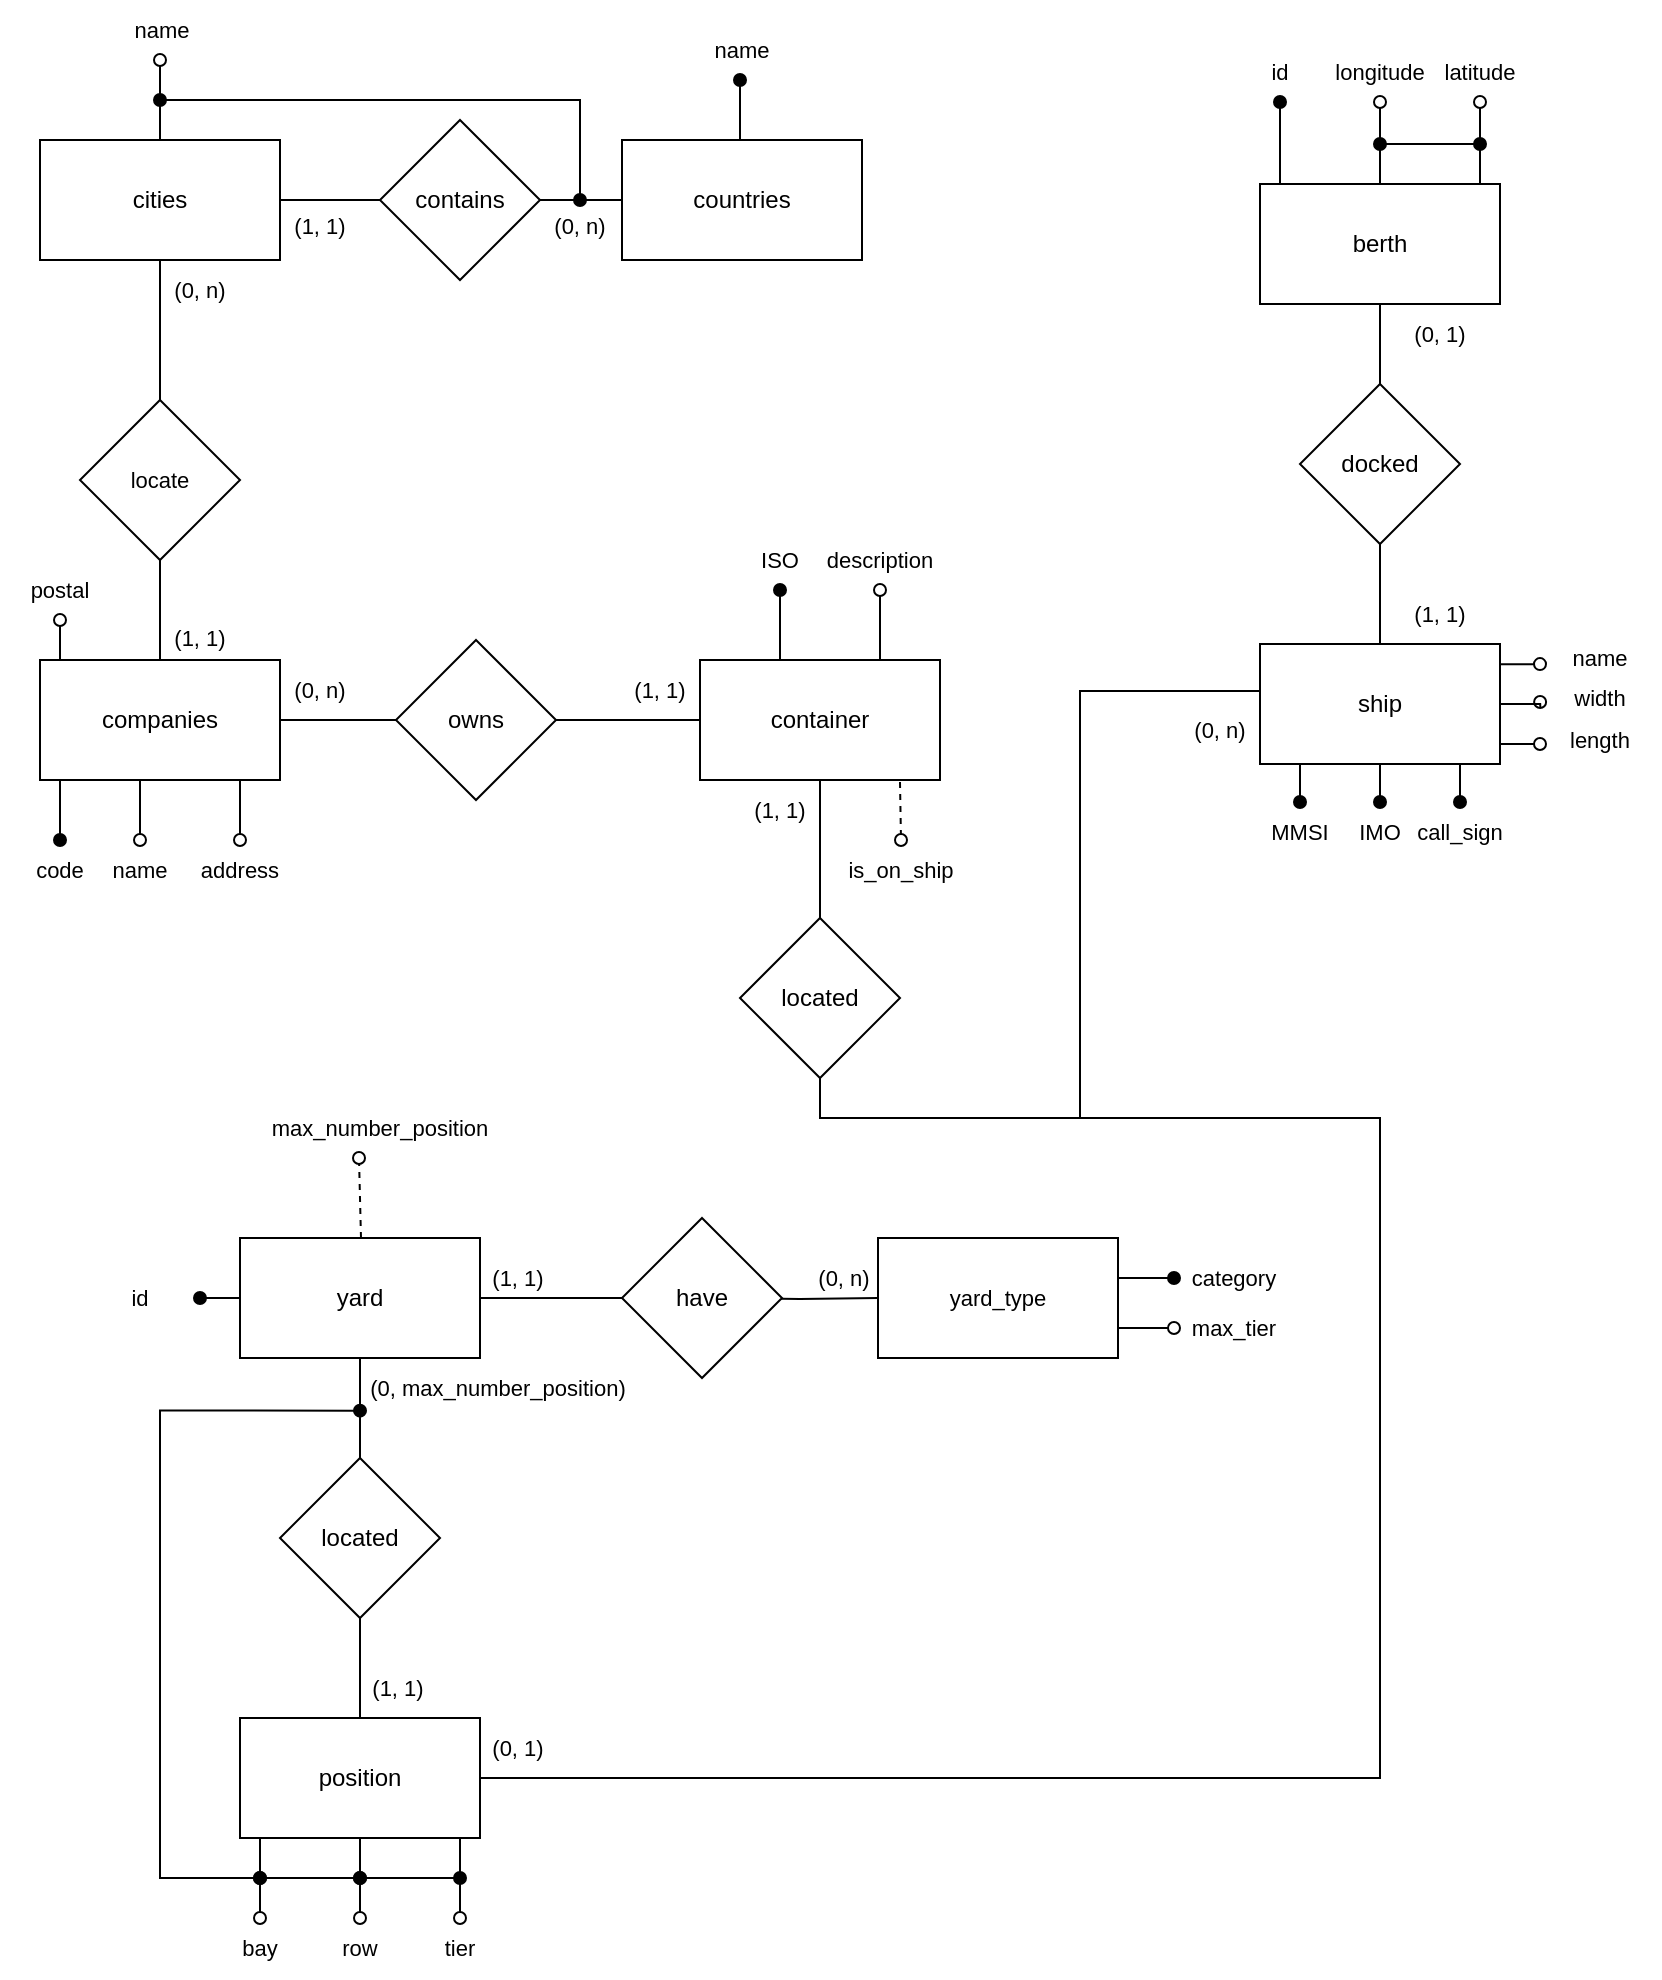 <mxfile version="24.7.14">
  <diagram name="Page-1" id="uXB5LIt6kqsP0RmGYUAU">
    <mxGraphModel dx="2790" dy="1250" grid="1" gridSize="10" guides="1" tooltips="1" connect="1" arrows="0" fold="1" page="1" pageScale="1" pageWidth="850" pageHeight="1100" math="0" shadow="0">
      <root>
        <mxCell id="0" />
        <mxCell id="1" parent="0" />
        <mxCell id="Jgj5xXcWkNo-XnmWYlLt-12" style="edgeStyle=orthogonalEdgeStyle;rounded=0;orthogonalLoop=1;jettySize=auto;html=1;exitX=1;exitY=0.5;exitDx=0;exitDy=0;entryX=0;entryY=0.5;entryDx=0;entryDy=0;endArrow=none;endFill=0;" parent="1" source="pIZPzY1zts8C6MZ0jh2w-1" target="Jgj5xXcWkNo-XnmWYlLt-1" edge="1">
          <mxGeometry relative="1" as="geometry" />
        </mxCell>
        <mxCell id="Jgj5xXcWkNo-XnmWYlLt-26" style="edgeStyle=orthogonalEdgeStyle;shape=connector;rounded=0;orthogonalLoop=1;jettySize=auto;html=1;exitX=0.5;exitY=1;exitDx=0;exitDy=0;strokeColor=default;align=center;verticalAlign=middle;fontFamily=Helvetica;fontSize=11;fontColor=default;labelBackgroundColor=default;endArrow=oval;endFill=0;" parent="1" source="pIZPzY1zts8C6MZ0jh2w-1" target="Jgj5xXcWkNo-XnmWYlLt-25" edge="1">
          <mxGeometry relative="1" as="geometry">
            <Array as="points">
              <mxPoint x="80" y="446" />
            </Array>
          </mxGeometry>
        </mxCell>
        <mxCell id="Jgj5xXcWkNo-XnmWYlLt-29" style="edgeStyle=orthogonalEdgeStyle;shape=connector;rounded=0;orthogonalLoop=1;jettySize=auto;html=1;exitX=0.75;exitY=1;exitDx=0;exitDy=0;entryX=0.5;entryY=0;entryDx=0;entryDy=0;strokeColor=default;align=center;verticalAlign=middle;fontFamily=Helvetica;fontSize=11;fontColor=default;labelBackgroundColor=default;endArrow=oval;endFill=0;" parent="1" source="pIZPzY1zts8C6MZ0jh2w-1" target="Jgj5xXcWkNo-XnmWYlLt-27" edge="1">
          <mxGeometry relative="1" as="geometry" />
        </mxCell>
        <mxCell id="Jgj5xXcWkNo-XnmWYlLt-33" style="edgeStyle=orthogonalEdgeStyle;shape=connector;rounded=0;orthogonalLoop=1;jettySize=auto;html=1;exitX=0.25;exitY=0;exitDx=0;exitDy=0;entryX=0.5;entryY=1;entryDx=0;entryDy=0;strokeColor=default;align=center;verticalAlign=middle;fontFamily=Helvetica;fontSize=11;fontColor=default;labelBackgroundColor=default;endArrow=oval;endFill=0;" parent="1" source="pIZPzY1zts8C6MZ0jh2w-1" target="Jgj5xXcWkNo-XnmWYlLt-30" edge="1">
          <mxGeometry relative="1" as="geometry" />
        </mxCell>
        <mxCell id="zySkEssa6XnGtQNu0w28-13" style="edgeStyle=orthogonalEdgeStyle;shape=connector;rounded=0;orthogonalLoop=1;jettySize=auto;html=1;exitX=0.75;exitY=0;exitDx=0;exitDy=0;entryX=0.5;entryY=1;entryDx=0;entryDy=0;strokeColor=default;align=center;verticalAlign=middle;fontFamily=Helvetica;fontSize=11;fontColor=default;labelBackgroundColor=default;endArrow=none;endFill=0;" parent="1" source="pIZPzY1zts8C6MZ0jh2w-1" target="zySkEssa6XnGtQNu0w28-12" edge="1">
          <mxGeometry relative="1" as="geometry">
            <Array as="points">
              <mxPoint x="90" y="386" />
            </Array>
          </mxGeometry>
        </mxCell>
        <mxCell id="pIZPzY1zts8C6MZ0jh2w-1" value="companies" style="rounded=0;whiteSpace=wrap;html=1;" parent="1" vertex="1">
          <mxGeometry x="30" y="386" width="120" height="60" as="geometry" />
        </mxCell>
        <mxCell id="Jgj5xXcWkNo-XnmWYlLt-1" value="owns" style="rhombus;whiteSpace=wrap;html=1;" parent="1" vertex="1">
          <mxGeometry x="208" y="376" width="80" height="80" as="geometry" />
        </mxCell>
        <mxCell id="Jgj5xXcWkNo-XnmWYlLt-13" style="edgeStyle=orthogonalEdgeStyle;shape=connector;rounded=0;orthogonalLoop=1;jettySize=auto;html=1;exitX=0;exitY=0.5;exitDx=0;exitDy=0;strokeColor=default;align=center;verticalAlign=middle;fontFamily=Helvetica;fontSize=11;fontColor=default;labelBackgroundColor=default;endArrow=none;endFill=0;" parent="1" source="Jgj5xXcWkNo-XnmWYlLt-2" target="Jgj5xXcWkNo-XnmWYlLt-1" edge="1">
          <mxGeometry relative="1" as="geometry" />
        </mxCell>
        <mxCell id="Jgj5xXcWkNo-XnmWYlLt-38" style="edgeStyle=orthogonalEdgeStyle;shape=connector;rounded=0;orthogonalLoop=1;jettySize=auto;html=1;exitX=0.25;exitY=1;exitDx=0;exitDy=0;entryX=0.5;entryY=1;entryDx=0;entryDy=0;strokeColor=default;align=center;verticalAlign=middle;fontFamily=Helvetica;fontSize=11;fontColor=default;labelBackgroundColor=default;endArrow=oval;endFill=1;" parent="1" source="Jgj5xXcWkNo-XnmWYlLt-2" target="Jgj5xXcWkNo-XnmWYlLt-36" edge="1">
          <mxGeometry relative="1" as="geometry">
            <Array as="points">
              <mxPoint x="390" y="425" />
              <mxPoint x="400" y="425" />
            </Array>
          </mxGeometry>
        </mxCell>
        <mxCell id="Jgj5xXcWkNo-XnmWYlLt-39" style="edgeStyle=orthogonalEdgeStyle;shape=connector;rounded=0;orthogonalLoop=1;jettySize=auto;html=1;exitX=0.75;exitY=1;exitDx=0;exitDy=0;entryX=0.5;entryY=1;entryDx=0;entryDy=0;strokeColor=default;align=center;verticalAlign=middle;fontFamily=Helvetica;fontSize=11;fontColor=default;labelBackgroundColor=default;endArrow=oval;endFill=0;" parent="1" source="Jgj5xXcWkNo-XnmWYlLt-2" target="Jgj5xXcWkNo-XnmWYlLt-37" edge="1">
          <mxGeometry relative="1" as="geometry">
            <Array as="points">
              <mxPoint x="450" y="375" />
              <mxPoint x="450" y="375" />
            </Array>
          </mxGeometry>
        </mxCell>
        <mxCell id="QNdkeYtJ0s_dzQEWD5z5-28" style="edgeStyle=orthogonalEdgeStyle;shape=connector;rounded=0;orthogonalLoop=1;jettySize=auto;html=1;exitX=0.5;exitY=1;exitDx=0;exitDy=0;entryX=0.5;entryY=0;entryDx=0;entryDy=0;strokeColor=default;align=center;verticalAlign=middle;fontFamily=Helvetica;fontSize=11;fontColor=default;labelBackgroundColor=default;endArrow=none;endFill=0;" parent="1" source="Jgj5xXcWkNo-XnmWYlLt-2" target="zySkEssa6XnGtQNu0w28-28" edge="1">
          <mxGeometry relative="1" as="geometry" />
        </mxCell>
        <mxCell id="Jgj5xXcWkNo-XnmWYlLt-2" value="container" style="rounded=0;whiteSpace=wrap;html=1;" parent="1" vertex="1">
          <mxGeometry x="360" y="386" width="120" height="60" as="geometry" />
        </mxCell>
        <mxCell id="Jgj5xXcWkNo-XnmWYlLt-17" style="edgeStyle=orthogonalEdgeStyle;shape=connector;rounded=0;orthogonalLoop=1;jettySize=auto;html=1;exitX=0.5;exitY=0;exitDx=0;exitDy=0;entryX=0.5;entryY=1;entryDx=0;entryDy=0;strokeColor=default;align=center;verticalAlign=middle;fontFamily=Helvetica;fontSize=11;fontColor=default;labelBackgroundColor=default;endArrow=none;endFill=0;" parent="1" source="Jgj5xXcWkNo-XnmWYlLt-5" target="Jgj5xXcWkNo-XnmWYlLt-7" edge="1">
          <mxGeometry relative="1" as="geometry" />
        </mxCell>
        <mxCell id="Jgj5xXcWkNo-XnmWYlLt-43" style="edgeStyle=orthogonalEdgeStyle;shape=connector;rounded=0;orthogonalLoop=1;jettySize=auto;html=1;exitX=0.75;exitY=1;exitDx=0;exitDy=0;entryX=0.5;entryY=0;entryDx=0;entryDy=0;strokeColor=default;align=center;verticalAlign=middle;fontFamily=Helvetica;fontSize=11;fontColor=default;labelBackgroundColor=default;endArrow=oval;endFill=1;" parent="1" source="Jgj5xXcWkNo-XnmWYlLt-5" target="Jgj5xXcWkNo-XnmWYlLt-42" edge="1">
          <mxGeometry relative="1" as="geometry" />
        </mxCell>
        <mxCell id="Jgj5xXcWkNo-XnmWYlLt-44" style="edgeStyle=orthogonalEdgeStyle;shape=connector;rounded=0;orthogonalLoop=1;jettySize=auto;html=1;exitX=0.5;exitY=1;exitDx=0;exitDy=0;entryX=0.5;entryY=0;entryDx=0;entryDy=0;strokeColor=default;align=center;verticalAlign=middle;fontFamily=Helvetica;fontSize=11;fontColor=default;labelBackgroundColor=default;endArrow=oval;endFill=1;" parent="1" source="Jgj5xXcWkNo-XnmWYlLt-5" target="Jgj5xXcWkNo-XnmWYlLt-41" edge="1">
          <mxGeometry relative="1" as="geometry" />
        </mxCell>
        <mxCell id="Jgj5xXcWkNo-XnmWYlLt-45" style="edgeStyle=orthogonalEdgeStyle;shape=connector;rounded=0;orthogonalLoop=1;jettySize=auto;html=1;exitX=0.25;exitY=1;exitDx=0;exitDy=0;entryX=0.5;entryY=0;entryDx=0;entryDy=0;strokeColor=default;align=center;verticalAlign=middle;fontFamily=Helvetica;fontSize=11;fontColor=default;labelBackgroundColor=default;endArrow=oval;endFill=1;" parent="1" source="Jgj5xXcWkNo-XnmWYlLt-5" target="Jgj5xXcWkNo-XnmWYlLt-40" edge="1">
          <mxGeometry relative="1" as="geometry" />
        </mxCell>
        <mxCell id="Jgj5xXcWkNo-XnmWYlLt-49" style="edgeStyle=orthogonalEdgeStyle;shape=connector;rounded=0;orthogonalLoop=1;jettySize=auto;html=1;exitX=1;exitY=0.75;exitDx=0;exitDy=0;entryX=0;entryY=0.5;entryDx=0;entryDy=0;strokeColor=default;align=center;verticalAlign=middle;fontFamily=Helvetica;fontSize=11;fontColor=default;labelBackgroundColor=default;endArrow=oval;endFill=0;" parent="1" source="Jgj5xXcWkNo-XnmWYlLt-5" edge="1">
          <mxGeometry relative="1" as="geometry">
            <Array as="points">
              <mxPoint x="760" y="428" />
              <mxPoint x="780" y="428" />
            </Array>
            <mxPoint x="780" y="428" as="targetPoint" />
          </mxGeometry>
        </mxCell>
        <mxCell id="Jgj5xXcWkNo-XnmWYlLt-50" style="edgeStyle=orthogonalEdgeStyle;shape=connector;rounded=0;orthogonalLoop=1;jettySize=auto;html=1;exitX=1;exitY=0.25;exitDx=0;exitDy=0;strokeColor=default;align=center;verticalAlign=middle;fontFamily=Helvetica;fontSize=11;fontColor=default;labelBackgroundColor=default;endArrow=oval;endFill=0;" parent="1" source="Jgj5xXcWkNo-XnmWYlLt-5" edge="1">
          <mxGeometry relative="1" as="geometry">
            <Array as="points">
              <mxPoint x="760" y="388" />
            </Array>
            <mxPoint x="780" y="388.059" as="targetPoint" />
          </mxGeometry>
        </mxCell>
        <mxCell id="Jgj5xXcWkNo-XnmWYlLt-51" style="edgeStyle=orthogonalEdgeStyle;shape=connector;rounded=0;orthogonalLoop=1;jettySize=auto;html=1;exitX=1;exitY=0.5;exitDx=0;exitDy=0;strokeColor=default;align=center;verticalAlign=middle;fontFamily=Helvetica;fontSize=11;fontColor=default;labelBackgroundColor=default;endArrow=oval;endFill=0;" parent="1" source="Jgj5xXcWkNo-XnmWYlLt-5" edge="1">
          <mxGeometry relative="1" as="geometry">
            <mxPoint x="780.059" y="407" as="targetPoint" />
          </mxGeometry>
        </mxCell>
        <mxCell id="Jgj5xXcWkNo-XnmWYlLt-5" value="ship" style="rounded=0;whiteSpace=wrap;html=1;" parent="1" vertex="1">
          <mxGeometry x="640" y="378" width="120" height="60" as="geometry" />
        </mxCell>
        <mxCell id="Jgj5xXcWkNo-XnmWYlLt-18" style="edgeStyle=orthogonalEdgeStyle;shape=connector;rounded=0;orthogonalLoop=1;jettySize=auto;html=1;exitX=0.5;exitY=1;exitDx=0;exitDy=0;entryX=0.5;entryY=0;entryDx=0;entryDy=0;strokeColor=default;align=center;verticalAlign=middle;fontFamily=Helvetica;fontSize=11;fontColor=default;labelBackgroundColor=default;endArrow=none;endFill=0;" parent="1" source="Jgj5xXcWkNo-XnmWYlLt-6" target="Jgj5xXcWkNo-XnmWYlLt-10" edge="1">
          <mxGeometry relative="1" as="geometry" />
        </mxCell>
        <mxCell id="Jgj5xXcWkNo-XnmWYlLt-55" style="edgeStyle=orthogonalEdgeStyle;shape=connector;rounded=0;orthogonalLoop=1;jettySize=auto;html=1;exitX=1;exitY=0.25;exitDx=0;exitDy=0;strokeColor=default;align=center;verticalAlign=middle;fontFamily=Helvetica;fontSize=11;fontColor=default;labelBackgroundColor=default;endArrow=oval;endFill=1;" parent="1" source="Jgj5xXcWkNo-XnmWYlLt-6" target="Jgj5xXcWkNo-XnmWYlLt-52" edge="1">
          <mxGeometry relative="1" as="geometry">
            <Array as="points">
              <mxPoint x="250" y="705" />
            </Array>
          </mxGeometry>
        </mxCell>
        <mxCell id="QNdkeYtJ0s_dzQEWD5z5-9" style="edgeStyle=orthogonalEdgeStyle;rounded=0;orthogonalLoop=1;jettySize=auto;html=1;exitX=1;exitY=0.5;exitDx=0;exitDy=0;entryX=0;entryY=0.5;entryDx=0;entryDy=0;endArrow=none;endFill=0;" parent="1" source="Jgj5xXcWkNo-XnmWYlLt-6" target="QNdkeYtJ0s_dzQEWD5z5-6" edge="1">
          <mxGeometry relative="1" as="geometry" />
        </mxCell>
        <mxCell id="Jgj5xXcWkNo-XnmWYlLt-6" value="yard" style="rounded=0;whiteSpace=wrap;html=1;" parent="1" vertex="1">
          <mxGeometry x="130" y="675" width="120" height="60" as="geometry" />
        </mxCell>
        <mxCell id="Jgj5xXcWkNo-XnmWYlLt-20" style="edgeStyle=orthogonalEdgeStyle;shape=connector;rounded=0;orthogonalLoop=1;jettySize=auto;html=1;exitX=0.5;exitY=0;exitDx=0;exitDy=0;entryX=0.5;entryY=1;entryDx=0;entryDy=0;strokeColor=default;align=center;verticalAlign=middle;fontFamily=Helvetica;fontSize=11;fontColor=default;labelBackgroundColor=default;endArrow=none;endFill=0;" parent="1" source="Jgj5xXcWkNo-XnmWYlLt-7" target="Jgj5xXcWkNo-XnmWYlLt-8" edge="1">
          <mxGeometry relative="1" as="geometry" />
        </mxCell>
        <mxCell id="Jgj5xXcWkNo-XnmWYlLt-7" value="docked" style="rhombus;whiteSpace=wrap;html=1;" parent="1" vertex="1">
          <mxGeometry x="660" y="248" width="80" height="80" as="geometry" />
        </mxCell>
        <mxCell id="Jgj5xXcWkNo-XnmWYlLt-68" style="edgeStyle=orthogonalEdgeStyle;shape=connector;rounded=0;orthogonalLoop=1;jettySize=auto;html=1;exitX=0.25;exitY=0;exitDx=0;exitDy=0;strokeColor=default;align=center;verticalAlign=middle;fontFamily=Helvetica;fontSize=11;fontColor=default;labelBackgroundColor=default;endArrow=oval;endFill=1;" parent="1" source="Jgj5xXcWkNo-XnmWYlLt-8" target="Jgj5xXcWkNo-XnmWYlLt-65" edge="1">
          <mxGeometry relative="1" as="geometry">
            <Array as="points">
              <mxPoint x="650" y="148" />
            </Array>
          </mxGeometry>
        </mxCell>
        <mxCell id="Jgj5xXcWkNo-XnmWYlLt-69" style="edgeStyle=orthogonalEdgeStyle;shape=connector;rounded=0;orthogonalLoop=1;jettySize=auto;html=1;exitX=0.5;exitY=0;exitDx=0;exitDy=0;entryX=0.5;entryY=1;entryDx=0;entryDy=0;strokeColor=default;align=center;verticalAlign=middle;fontFamily=Helvetica;fontSize=11;fontColor=default;labelBackgroundColor=default;endArrow=oval;endFill=0;" parent="1" source="Jgj5xXcWkNo-XnmWYlLt-8" target="Jgj5xXcWkNo-XnmWYlLt-66" edge="1">
          <mxGeometry relative="1" as="geometry" />
        </mxCell>
        <mxCell id="Jgj5xXcWkNo-XnmWYlLt-70" style="edgeStyle=orthogonalEdgeStyle;shape=connector;rounded=0;orthogonalLoop=1;jettySize=auto;html=1;exitX=0.75;exitY=0;exitDx=0;exitDy=0;entryX=0.5;entryY=1;entryDx=0;entryDy=0;strokeColor=default;align=center;verticalAlign=middle;fontFamily=Helvetica;fontSize=11;fontColor=default;labelBackgroundColor=default;endArrow=oval;endFill=0;" parent="1" source="Jgj5xXcWkNo-XnmWYlLt-8" target="Jgj5xXcWkNo-XnmWYlLt-67" edge="1">
          <mxGeometry relative="1" as="geometry">
            <Array as="points">
              <mxPoint x="750" y="148" />
            </Array>
          </mxGeometry>
        </mxCell>
        <mxCell id="Jgj5xXcWkNo-XnmWYlLt-8" value="berth" style="rounded=0;whiteSpace=wrap;html=1;" parent="1" vertex="1">
          <mxGeometry x="640" y="148" width="120" height="60" as="geometry" />
        </mxCell>
        <mxCell id="Jgj5xXcWkNo-XnmWYlLt-62" style="edgeStyle=orthogonalEdgeStyle;shape=connector;rounded=0;orthogonalLoop=1;jettySize=auto;html=1;exitX=0.25;exitY=1;exitDx=0;exitDy=0;entryX=0.5;entryY=0;entryDx=0;entryDy=0;strokeColor=default;align=center;verticalAlign=middle;fontFamily=Helvetica;fontSize=11;fontColor=default;labelBackgroundColor=default;endArrow=oval;endFill=0;" parent="1" source="Jgj5xXcWkNo-XnmWYlLt-9" target="Jgj5xXcWkNo-XnmWYlLt-58" edge="1">
          <mxGeometry relative="1" as="geometry">
            <Array as="points">
              <mxPoint x="140" y="975" />
            </Array>
          </mxGeometry>
        </mxCell>
        <mxCell id="Jgj5xXcWkNo-XnmWYlLt-63" style="edgeStyle=orthogonalEdgeStyle;shape=connector;rounded=0;orthogonalLoop=1;jettySize=auto;html=1;exitX=0.5;exitY=1;exitDx=0;exitDy=0;entryX=0.5;entryY=0;entryDx=0;entryDy=0;strokeColor=default;align=center;verticalAlign=middle;fontFamily=Helvetica;fontSize=11;fontColor=default;labelBackgroundColor=default;endArrow=oval;endFill=0;" parent="1" source="Jgj5xXcWkNo-XnmWYlLt-9" target="Jgj5xXcWkNo-XnmWYlLt-59" edge="1">
          <mxGeometry relative="1" as="geometry" />
        </mxCell>
        <mxCell id="Jgj5xXcWkNo-XnmWYlLt-64" style="edgeStyle=orthogonalEdgeStyle;shape=connector;rounded=0;orthogonalLoop=1;jettySize=auto;html=1;exitX=0.75;exitY=1;exitDx=0;exitDy=0;entryX=0.5;entryY=0;entryDx=0;entryDy=0;strokeColor=default;align=center;verticalAlign=middle;fontFamily=Helvetica;fontSize=11;fontColor=default;labelBackgroundColor=default;endArrow=oval;endFill=0;" parent="1" source="Jgj5xXcWkNo-XnmWYlLt-9" target="Jgj5xXcWkNo-XnmWYlLt-60" edge="1">
          <mxGeometry relative="1" as="geometry">
            <Array as="points">
              <mxPoint x="240" y="975" />
            </Array>
          </mxGeometry>
        </mxCell>
        <mxCell id="Jgj5xXcWkNo-XnmWYlLt-9" value="position" style="rounded=0;whiteSpace=wrap;html=1;" parent="1" vertex="1">
          <mxGeometry x="130" y="915" width="120" height="60" as="geometry" />
        </mxCell>
        <mxCell id="Jgj5xXcWkNo-XnmWYlLt-19" style="edgeStyle=orthogonalEdgeStyle;shape=connector;rounded=0;orthogonalLoop=1;jettySize=auto;html=1;exitX=0.5;exitY=1;exitDx=0;exitDy=0;entryX=0.5;entryY=0;entryDx=0;entryDy=0;strokeColor=default;align=center;verticalAlign=middle;fontFamily=Helvetica;fontSize=11;fontColor=default;labelBackgroundColor=default;endArrow=none;endFill=0;" parent="1" source="Jgj5xXcWkNo-XnmWYlLt-10" target="Jgj5xXcWkNo-XnmWYlLt-9" edge="1">
          <mxGeometry relative="1" as="geometry" />
        </mxCell>
        <mxCell id="Jgj5xXcWkNo-XnmWYlLt-10" value="located" style="rhombus;whiteSpace=wrap;html=1;" parent="1" vertex="1">
          <mxGeometry x="150" y="785" width="80" height="80" as="geometry" />
        </mxCell>
        <mxCell id="Jgj5xXcWkNo-XnmWYlLt-22" value="code" style="text;html=1;align=center;verticalAlign=middle;whiteSpace=wrap;rounded=0;fontFamily=Helvetica;fontSize=11;fontColor=default;labelBackgroundColor=default;" parent="1" vertex="1">
          <mxGeometry x="10" y="476" width="60" height="30" as="geometry" />
        </mxCell>
        <mxCell id="Jgj5xXcWkNo-XnmWYlLt-24" style="edgeStyle=orthogonalEdgeStyle;shape=connector;rounded=0;orthogonalLoop=1;jettySize=auto;html=1;exitX=0.25;exitY=1;exitDx=0;exitDy=0;entryX=0.5;entryY=0;entryDx=0;entryDy=0;strokeColor=default;align=center;verticalAlign=middle;fontFamily=Helvetica;fontSize=11;fontColor=default;labelBackgroundColor=default;endArrow=oval;endFill=1;" parent="1" source="pIZPzY1zts8C6MZ0jh2w-1" target="Jgj5xXcWkNo-XnmWYlLt-22" edge="1">
          <mxGeometry relative="1" as="geometry">
            <Array as="points">
              <mxPoint x="40" y="446" />
            </Array>
          </mxGeometry>
        </mxCell>
        <mxCell id="Jgj5xXcWkNo-XnmWYlLt-25" value="name" style="text;html=1;align=center;verticalAlign=middle;whiteSpace=wrap;rounded=0;fontFamily=Helvetica;fontSize=11;fontColor=default;labelBackgroundColor=default;" parent="1" vertex="1">
          <mxGeometry x="50" y="476" width="60" height="30" as="geometry" />
        </mxCell>
        <mxCell id="Jgj5xXcWkNo-XnmWYlLt-27" value="address" style="text;html=1;align=center;verticalAlign=middle;whiteSpace=wrap;rounded=0;fontFamily=Helvetica;fontSize=11;fontColor=default;labelBackgroundColor=default;" parent="1" vertex="1">
          <mxGeometry x="100" y="476" width="60" height="30" as="geometry" />
        </mxCell>
        <mxCell id="Jgj5xXcWkNo-XnmWYlLt-30" value="postal&lt;span style=&quot;color: rgba(0, 0, 0, 0); font-family: monospace; font-size: 0px; text-align: start; text-wrap: nowrap; background-color: rgb(251, 251, 251);&quot;&gt;%3CmxGraphModel%3E%3Croot%3E%3CmxCell%20id%3D%220%22%2F%3E%3CmxCell%20id%3D%221%22%20parent%3D%220%22%2F%3E%3CmxCell%20id%3D%222%22%20value%3D%22Code%22%20style%3D%22text%3Bhtml%3D1%3Balign%3Dcenter%3BverticalAlign%3Dmiddle%3BwhiteSpace%3Dwrap%3Brounded%3D0%3BfontFamily%3DHelvetica%3BfontSize%3D11%3BfontColor%3Ddefault%3BlabelBackgroundColor%3Ddefault%3B%22%20vertex%3D%221%22%20parent%3D%221%22%3E%3CmxGeometry%20x%3D%22100%22%20y%3D%22380%22%20width%3D%2260%22%20height%3D%2230%22%20as%3D%22geometry%22%2F%3E%3C%2FmxCell%3E%3C%2Froot%3E%3C%2FmxGraphModel%3E&lt;/span&gt;" style="text;html=1;align=center;verticalAlign=middle;whiteSpace=wrap;rounded=0;fontFamily=Helvetica;fontSize=11;fontColor=default;labelBackgroundColor=default;" parent="1" vertex="1">
          <mxGeometry x="10" y="336" width="60" height="30" as="geometry" />
        </mxCell>
        <mxCell id="Jgj5xXcWkNo-XnmWYlLt-36" value="ISO" style="text;html=1;align=center;verticalAlign=middle;whiteSpace=wrap;rounded=0;fontFamily=Helvetica;fontSize=11;fontColor=default;labelBackgroundColor=default;" parent="1" vertex="1">
          <mxGeometry x="370" y="321" width="60" height="30" as="geometry" />
        </mxCell>
        <mxCell id="Jgj5xXcWkNo-XnmWYlLt-37" value="description" style="text;html=1;align=center;verticalAlign=middle;whiteSpace=wrap;rounded=0;fontFamily=Helvetica;fontSize=11;fontColor=default;labelBackgroundColor=default;" parent="1" vertex="1">
          <mxGeometry x="420" y="321" width="60" height="30" as="geometry" />
        </mxCell>
        <mxCell id="Jgj5xXcWkNo-XnmWYlLt-40" value="MMSI" style="text;html=1;align=center;verticalAlign=middle;whiteSpace=wrap;rounded=0;fontFamily=Helvetica;fontSize=11;fontColor=default;labelBackgroundColor=default;" parent="1" vertex="1">
          <mxGeometry x="630" y="457" width="60" height="30" as="geometry" />
        </mxCell>
        <mxCell id="Jgj5xXcWkNo-XnmWYlLt-41" value="IMO" style="text;html=1;align=center;verticalAlign=middle;whiteSpace=wrap;rounded=0;fontFamily=Helvetica;fontSize=11;fontColor=default;labelBackgroundColor=default;" parent="1" vertex="1">
          <mxGeometry x="670" y="457" width="60" height="30" as="geometry" />
        </mxCell>
        <mxCell id="Jgj5xXcWkNo-XnmWYlLt-42" value="call_sign" style="text;html=1;align=center;verticalAlign=middle;whiteSpace=wrap;rounded=0;fontFamily=Helvetica;fontSize=11;fontColor=default;labelBackgroundColor=default;" parent="1" vertex="1">
          <mxGeometry x="710" y="457" width="60" height="30" as="geometry" />
        </mxCell>
        <mxCell id="Jgj5xXcWkNo-XnmWYlLt-46" value="name" style="text;html=1;align=center;verticalAlign=middle;whiteSpace=wrap;rounded=0;fontFamily=Helvetica;fontSize=11;fontColor=default;labelBackgroundColor=default;" parent="1" vertex="1">
          <mxGeometry x="780" y="370" width="60" height="30" as="geometry" />
        </mxCell>
        <mxCell id="Jgj5xXcWkNo-XnmWYlLt-47" value="width&lt;span style=&quot;color: rgba(0, 0, 0, 0); font-family: monospace; font-size: 0px; text-align: start; text-wrap: nowrap; background-color: rgb(251, 251, 251);&quot;&gt;%3CmxGraphModel%3E%3Croot%3E%3CmxCell%20id%3D%220%22%2F%3E%3CmxCell%20id%3D%221%22%20parent%3D%220%22%2F%3E%3CmxCell%20id%3D%222%22%20value%3D%22mmsi%22%20style%3D%22text%3Bhtml%3D1%3Balign%3Dcenter%3BverticalAlign%3Dmiddle%3BwhiteSpace%3Dwrap%3Brounded%3D0%3BfontFamily%3DHelvetica%3BfontSize%3D11%3BfontColor%3Ddefault%3BlabelBackgroundColor%3Ddefault%3B%22%20vertex%3D%221%22%20parent%3D%221%22%3E%3CmxGeometry%20x%3D%22670%22%20y%3D%22280%22%20width%3D%2260%22%20height%3D%2230%22%20as%3D%22geometry%22%2F%3E%3C%2FmxCell%3E%3C%2Froot%3E%3C%2FmxGraphModel%3E&lt;/span&gt;" style="text;html=1;align=center;verticalAlign=middle;whiteSpace=wrap;rounded=0;fontFamily=Helvetica;fontSize=11;fontColor=default;labelBackgroundColor=default;" parent="1" vertex="1">
          <mxGeometry x="780" y="390" width="60" height="30" as="geometry" />
        </mxCell>
        <mxCell id="Jgj5xXcWkNo-XnmWYlLt-48" value="length" style="text;html=1;align=center;verticalAlign=middle;whiteSpace=wrap;rounded=0;fontFamily=Helvetica;fontSize=11;fontColor=default;labelBackgroundColor=default;" parent="1" vertex="1">
          <mxGeometry x="780" y="411" width="60" height="30" as="geometry" />
        </mxCell>
        <mxCell id="Jgj5xXcWkNo-XnmWYlLt-52" value="id" style="text;html=1;align=center;verticalAlign=middle;whiteSpace=wrap;rounded=0;fontFamily=Helvetica;fontSize=11;fontColor=default;labelBackgroundColor=default;" parent="1" vertex="1">
          <mxGeometry x="50" y="690" width="60" height="30" as="geometry" />
        </mxCell>
        <mxCell id="Jgj5xXcWkNo-XnmWYlLt-58" value="bay" style="text;html=1;align=center;verticalAlign=middle;whiteSpace=wrap;rounded=0;fontFamily=Helvetica;fontSize=11;fontColor=default;labelBackgroundColor=default;" parent="1" vertex="1">
          <mxGeometry x="110" y="1015" width="60" height="30" as="geometry" />
        </mxCell>
        <mxCell id="Jgj5xXcWkNo-XnmWYlLt-59" value="row" style="text;html=1;align=center;verticalAlign=middle;whiteSpace=wrap;rounded=0;fontFamily=Helvetica;fontSize=11;fontColor=default;labelBackgroundColor=default;" parent="1" vertex="1">
          <mxGeometry x="160" y="1015" width="60" height="30" as="geometry" />
        </mxCell>
        <mxCell id="Jgj5xXcWkNo-XnmWYlLt-60" value="tier" style="text;html=1;align=center;verticalAlign=middle;whiteSpace=wrap;rounded=0;fontFamily=Helvetica;fontSize=11;fontColor=default;labelBackgroundColor=default;" parent="1" vertex="1">
          <mxGeometry x="210" y="1015" width="60" height="30" as="geometry" />
        </mxCell>
        <mxCell id="Jgj5xXcWkNo-XnmWYlLt-65" value="id" style="text;html=1;align=center;verticalAlign=middle;whiteSpace=wrap;rounded=0;fontFamily=Helvetica;fontSize=11;fontColor=default;labelBackgroundColor=default;" parent="1" vertex="1">
          <mxGeometry x="620" y="77" width="60" height="30" as="geometry" />
        </mxCell>
        <mxCell id="Jgj5xXcWkNo-XnmWYlLt-66" value="longitude" style="text;html=1;align=center;verticalAlign=middle;whiteSpace=wrap;rounded=0;fontFamily=Helvetica;fontSize=11;fontColor=default;labelBackgroundColor=default;" parent="1" vertex="1">
          <mxGeometry x="670" y="77" width="60" height="30" as="geometry" />
        </mxCell>
        <mxCell id="Jgj5xXcWkNo-XnmWYlLt-67" value="latitude" style="text;html=1;align=center;verticalAlign=middle;whiteSpace=wrap;rounded=0;fontFamily=Helvetica;fontSize=11;fontColor=default;labelBackgroundColor=default;" parent="1" vertex="1">
          <mxGeometry x="720" y="77" width="60" height="30" as="geometry" />
        </mxCell>
        <mxCell id="Jgj5xXcWkNo-XnmWYlLt-71" value="" style="endArrow=oval;html=1;rounded=0;strokeColor=default;align=center;verticalAlign=middle;fontFamily=Helvetica;fontSize=11;fontColor=default;labelBackgroundColor=default;endFill=1;startArrow=oval;startFill=1;" parent="1" edge="1">
          <mxGeometry width="50" height="50" relative="1" as="geometry">
            <mxPoint x="140" y="995" as="sourcePoint" />
            <mxPoint x="190" y="995" as="targetPoint" />
          </mxGeometry>
        </mxCell>
        <mxCell id="Jgj5xXcWkNo-XnmWYlLt-72" value="" style="endArrow=oval;html=1;rounded=0;strokeColor=default;align=center;verticalAlign=middle;fontFamily=Helvetica;fontSize=11;fontColor=default;labelBackgroundColor=default;endFill=1;startArrow=oval;startFill=1;" parent="1" edge="1">
          <mxGeometry width="50" height="50" relative="1" as="geometry">
            <mxPoint x="190" y="995" as="sourcePoint" />
            <mxPoint x="240" y="995" as="targetPoint" />
          </mxGeometry>
        </mxCell>
        <mxCell id="Jgj5xXcWkNo-XnmWYlLt-73" value="" style="endArrow=oval;html=1;rounded=0;strokeColor=default;align=center;verticalAlign=middle;fontFamily=Helvetica;fontSize=11;fontColor=default;labelBackgroundColor=default;endFill=1;startArrow=oval;startFill=1;edgeStyle=orthogonalEdgeStyle;" parent="1" edge="1">
          <mxGeometry width="50" height="50" relative="1" as="geometry">
            <mxPoint x="190" y="761.327" as="sourcePoint" />
            <mxPoint x="140" y="995" as="targetPoint" />
            <Array as="points">
              <mxPoint x="90" y="761" />
              <mxPoint x="90" y="995" />
            </Array>
          </mxGeometry>
        </mxCell>
        <mxCell id="Jgj5xXcWkNo-XnmWYlLt-74" value="" style="endArrow=oval;html=1;rounded=0;strokeColor=default;align=center;verticalAlign=middle;fontFamily=Helvetica;fontSize=11;fontColor=default;labelBackgroundColor=default;endFill=1;startArrow=oval;startFill=1;" parent="1" edge="1">
          <mxGeometry width="50" height="50" relative="1" as="geometry">
            <mxPoint x="700" y="128" as="sourcePoint" />
            <mxPoint x="750" y="128" as="targetPoint" />
          </mxGeometry>
        </mxCell>
        <mxCell id="Jgj5xXcWkNo-XnmWYlLt-75" value="(0, n)" style="text;html=1;align=center;verticalAlign=middle;whiteSpace=wrap;rounded=0;fontFamily=Helvetica;fontSize=11;fontColor=default;labelBackgroundColor=default;" parent="1" vertex="1">
          <mxGeometry x="140" y="386" width="60" height="30" as="geometry" />
        </mxCell>
        <mxCell id="Jgj5xXcWkNo-XnmWYlLt-77" value="(1, 1)" style="text;html=1;align=center;verticalAlign=middle;whiteSpace=wrap;rounded=0;fontFamily=Helvetica;fontSize=11;fontColor=default;labelBackgroundColor=default;" parent="1" vertex="1">
          <mxGeometry x="310" y="386" width="60" height="30" as="geometry" />
        </mxCell>
        <mxCell id="Jgj5xXcWkNo-XnmWYlLt-78" value="(1, 1)" style="text;html=1;align=center;verticalAlign=middle;whiteSpace=wrap;rounded=0;fontFamily=Helvetica;fontSize=11;fontColor=default;labelBackgroundColor=default;" parent="1" vertex="1">
          <mxGeometry x="370" y="446" width="60" height="30" as="geometry" />
        </mxCell>
        <mxCell id="Jgj5xXcWkNo-XnmWYlLt-80" value="(0, n)" style="text;html=1;align=center;verticalAlign=middle;whiteSpace=wrap;rounded=0;fontFamily=Helvetica;fontSize=11;fontColor=default;labelBackgroundColor=default;" parent="1" vertex="1">
          <mxGeometry x="590" y="406" width="60" height="30" as="geometry" />
        </mxCell>
        <mxCell id="Jgj5xXcWkNo-XnmWYlLt-81" value="(1, 1)" style="text;html=1;align=center;verticalAlign=middle;whiteSpace=wrap;rounded=0;fontFamily=Helvetica;fontSize=11;fontColor=default;labelBackgroundColor=default;" parent="1" vertex="1">
          <mxGeometry x="700" y="348" width="60" height="30" as="geometry" />
        </mxCell>
        <mxCell id="Jgj5xXcWkNo-XnmWYlLt-83" value="(0, 1)" style="text;html=1;align=center;verticalAlign=middle;whiteSpace=wrap;rounded=0;fontFamily=Helvetica;fontSize=11;fontColor=default;labelBackgroundColor=default;" parent="1" vertex="1">
          <mxGeometry x="700" y="208" width="60" height="30" as="geometry" />
        </mxCell>
        <mxCell id="Jgj5xXcWkNo-XnmWYlLt-85" value="(0, max_number_position)" style="text;html=1;align=center;verticalAlign=middle;whiteSpace=wrap;rounded=0;fontFamily=Helvetica;fontSize=11;fontColor=default;labelBackgroundColor=default;" parent="1" vertex="1">
          <mxGeometry x="190" y="735" width="138" height="30" as="geometry" />
        </mxCell>
        <mxCell id="zySkEssa6XnGtQNu0w28-10" style="edgeStyle=orthogonalEdgeStyle;shape=connector;rounded=0;orthogonalLoop=1;jettySize=auto;html=1;exitX=0.5;exitY=0;exitDx=0;exitDy=0;entryX=0.5;entryY=1;entryDx=0;entryDy=0;strokeColor=default;align=center;verticalAlign=middle;fontFamily=Helvetica;fontSize=11;fontColor=default;labelBackgroundColor=default;endArrow=oval;endFill=1;" parent="1" source="zySkEssa6XnGtQNu0w28-1" edge="1">
          <mxGeometry relative="1" as="geometry">
            <mxPoint x="380" y="96" as="targetPoint" />
          </mxGeometry>
        </mxCell>
        <mxCell id="QNdkeYtJ0s_dzQEWD5z5-26" style="edgeStyle=orthogonalEdgeStyle;shape=connector;rounded=0;orthogonalLoop=1;jettySize=auto;html=1;exitX=0;exitY=0.5;exitDx=0;exitDy=0;entryX=1;entryY=0.5;entryDx=0;entryDy=0;strokeColor=default;align=center;verticalAlign=middle;fontFamily=Helvetica;fontSize=11;fontColor=default;labelBackgroundColor=default;endArrow=none;endFill=0;" parent="1" source="zySkEssa6XnGtQNu0w28-1" target="zySkEssa6XnGtQNu0w28-2" edge="1">
          <mxGeometry relative="1" as="geometry" />
        </mxCell>
        <mxCell id="zySkEssa6XnGtQNu0w28-1" value="countries" style="rounded=0;whiteSpace=wrap;html=1;" parent="1" vertex="1">
          <mxGeometry x="321" y="126" width="120" height="60" as="geometry" />
        </mxCell>
        <mxCell id="QNdkeYtJ0s_dzQEWD5z5-27" style="edgeStyle=orthogonalEdgeStyle;shape=connector;rounded=0;orthogonalLoop=1;jettySize=auto;html=1;exitX=0;exitY=0.5;exitDx=0;exitDy=0;entryX=1;entryY=0.5;entryDx=0;entryDy=0;strokeColor=default;align=center;verticalAlign=middle;fontFamily=Helvetica;fontSize=11;fontColor=default;labelBackgroundColor=default;endArrow=none;endFill=0;" parent="1" source="zySkEssa6XnGtQNu0w28-2" target="zySkEssa6XnGtQNu0w28-3" edge="1">
          <mxGeometry relative="1" as="geometry" />
        </mxCell>
        <mxCell id="zySkEssa6XnGtQNu0w28-2" value="contains" style="rhombus;whiteSpace=wrap;html=1;" parent="1" vertex="1">
          <mxGeometry x="200" y="116" width="80" height="80" as="geometry" />
        </mxCell>
        <mxCell id="zySkEssa6XnGtQNu0w28-9" style="edgeStyle=orthogonalEdgeStyle;shape=connector;rounded=0;orthogonalLoop=1;jettySize=auto;html=1;exitX=0.5;exitY=0;exitDx=0;exitDy=0;entryX=0.5;entryY=1;entryDx=0;entryDy=0;strokeColor=default;align=center;verticalAlign=middle;fontFamily=Helvetica;fontSize=11;fontColor=default;labelBackgroundColor=default;endArrow=oval;endFill=0;" parent="1" source="zySkEssa6XnGtQNu0w28-3" edge="1">
          <mxGeometry relative="1" as="geometry">
            <mxPoint x="90" y="86" as="targetPoint" />
          </mxGeometry>
        </mxCell>
        <mxCell id="zySkEssa6XnGtQNu0w28-3" value="cities" style="rounded=0;whiteSpace=wrap;html=1;" parent="1" vertex="1">
          <mxGeometry x="30" y="126" width="120" height="60" as="geometry" />
        </mxCell>
        <mxCell id="zySkEssa6XnGtQNu0w28-7" value="name" style="text;html=1;align=center;verticalAlign=middle;whiteSpace=wrap;rounded=0;fontFamily=Helvetica;fontSize=11;fontColor=default;labelBackgroundColor=default;" parent="1" vertex="1">
          <mxGeometry x="351" y="66" width="60" height="30" as="geometry" />
        </mxCell>
        <mxCell id="zySkEssa6XnGtQNu0w28-8" value="name" style="text;html=1;align=center;verticalAlign=middle;whiteSpace=wrap;rounded=0;fontFamily=Helvetica;fontSize=11;fontColor=default;labelBackgroundColor=default;" parent="1" vertex="1">
          <mxGeometry x="61" y="56" width="60" height="30" as="geometry" />
        </mxCell>
        <mxCell id="zySkEssa6XnGtQNu0w28-11" value="" style="endArrow=oval;startArrow=oval;html=1;rounded=0;strokeColor=default;align=center;verticalAlign=middle;fontFamily=Helvetica;fontSize=11;fontColor=default;labelBackgroundColor=default;edgeStyle=orthogonalEdgeStyle;endFill=1;startFill=1;" parent="1" edge="1">
          <mxGeometry width="50" height="50" relative="1" as="geometry">
            <mxPoint x="300" y="156" as="sourcePoint" />
            <mxPoint x="90" y="106" as="targetPoint" />
            <Array as="points">
              <mxPoint x="300" y="156" />
              <mxPoint x="300" y="106" />
            </Array>
          </mxGeometry>
        </mxCell>
        <mxCell id="QNdkeYtJ0s_dzQEWD5z5-25" style="edgeStyle=orthogonalEdgeStyle;shape=connector;rounded=0;orthogonalLoop=1;jettySize=auto;html=1;exitX=0.5;exitY=0;exitDx=0;exitDy=0;entryX=0.5;entryY=1;entryDx=0;entryDy=0;strokeColor=default;align=center;verticalAlign=middle;fontFamily=Helvetica;fontSize=11;fontColor=default;labelBackgroundColor=default;endArrow=none;endFill=0;" parent="1" source="zySkEssa6XnGtQNu0w28-12" target="zySkEssa6XnGtQNu0w28-3" edge="1">
          <mxGeometry relative="1" as="geometry" />
        </mxCell>
        <mxCell id="zySkEssa6XnGtQNu0w28-12" value="locate" style="rhombus;whiteSpace=wrap;html=1;fontFamily=Helvetica;fontSize=11;fontColor=default;labelBackgroundColor=default;" parent="1" vertex="1">
          <mxGeometry x="50" y="256" width="80" height="80" as="geometry" />
        </mxCell>
        <mxCell id="zySkEssa6XnGtQNu0w28-21" value="(0, n)" style="text;html=1;align=center;verticalAlign=middle;whiteSpace=wrap;rounded=0;fontFamily=Helvetica;fontSize=11;fontColor=default;labelBackgroundColor=default;" parent="1" vertex="1">
          <mxGeometry x="80" y="186" width="60" height="30" as="geometry" />
        </mxCell>
        <mxCell id="zySkEssa6XnGtQNu0w28-22" value="(1, 1)" style="text;html=1;align=center;verticalAlign=middle;whiteSpace=wrap;rounded=0;fontFamily=Helvetica;fontSize=11;fontColor=default;labelBackgroundColor=default;" parent="1" vertex="1">
          <mxGeometry x="80" y="360" width="60" height="30" as="geometry" />
        </mxCell>
        <mxCell id="zySkEssa6XnGtQNu0w28-23" value="(0, n)" style="text;html=1;align=center;verticalAlign=middle;whiteSpace=wrap;rounded=0;fontFamily=Helvetica;fontSize=11;fontColor=default;labelBackgroundColor=default;" parent="1" vertex="1">
          <mxGeometry x="270" y="154" width="60" height="30" as="geometry" />
        </mxCell>
        <mxCell id="zySkEssa6XnGtQNu0w28-24" value="(1, 1)" style="text;html=1;align=center;verticalAlign=middle;whiteSpace=wrap;rounded=0;fontFamily=Helvetica;fontSize=11;fontColor=default;labelBackgroundColor=default;" parent="1" vertex="1">
          <mxGeometry x="140" y="154" width="60" height="30" as="geometry" />
        </mxCell>
        <mxCell id="QNdkeYtJ0s_dzQEWD5z5-21" style="edgeStyle=orthogonalEdgeStyle;shape=connector;rounded=0;orthogonalLoop=1;jettySize=auto;html=1;entryX=0.5;entryY=0;entryDx=0;entryDy=0;strokeColor=default;align=center;verticalAlign=middle;fontFamily=Helvetica;fontSize=11;fontColor=default;labelBackgroundColor=default;endArrow=oval;endFill=0;dashed=1;" parent="1" target="QNdkeYtJ0s_dzQEWD5z5-20" edge="1">
          <mxGeometry relative="1" as="geometry">
            <mxPoint x="460" y="447" as="sourcePoint" />
            <Array as="points">
              <mxPoint x="461" y="447" />
            </Array>
          </mxGeometry>
        </mxCell>
        <mxCell id="QNdkeYtJ0s_dzQEWD5z5-30" style="edgeStyle=orthogonalEdgeStyle;shape=connector;rounded=0;orthogonalLoop=1;jettySize=auto;html=1;exitX=0.5;exitY=1;exitDx=0;exitDy=0;entryX=1;entryY=0.5;entryDx=0;entryDy=0;strokeColor=default;align=center;verticalAlign=middle;fontFamily=Helvetica;fontSize=11;fontColor=default;labelBackgroundColor=default;endArrow=none;endFill=0;" parent="1" source="zySkEssa6XnGtQNu0w28-28" target="Jgj5xXcWkNo-XnmWYlLt-9" edge="1">
          <mxGeometry relative="1" as="geometry">
            <Array as="points">
              <mxPoint x="420" y="615" />
              <mxPoint x="700" y="615" />
              <mxPoint x="700" y="945" />
            </Array>
          </mxGeometry>
        </mxCell>
        <mxCell id="zySkEssa6XnGtQNu0w28-28" value="located" style="rhombus;whiteSpace=wrap;html=1;" parent="1" vertex="1">
          <mxGeometry x="380" y="515" width="80" height="80" as="geometry" />
        </mxCell>
        <mxCell id="QNdkeYtJ0s_dzQEWD5z5-3" value="(1, 1)" style="text;html=1;align=center;verticalAlign=middle;whiteSpace=wrap;rounded=0;fontFamily=Helvetica;fontSize=11;fontColor=default;labelBackgroundColor=default;" parent="1" vertex="1">
          <mxGeometry x="179" y="885" width="60" height="30" as="geometry" />
        </mxCell>
        <mxCell id="QNdkeYtJ0s_dzQEWD5z5-4" value="" style="endArrow=oval;html=1;rounded=0;endFill=0;dashed=1;" parent="1" edge="1">
          <mxGeometry width="50" height="50" relative="1" as="geometry">
            <mxPoint x="190.5" y="675" as="sourcePoint" />
            <mxPoint x="189.5" y="635" as="targetPoint" />
          </mxGeometry>
        </mxCell>
        <mxCell id="QNdkeYtJ0s_dzQEWD5z5-5" value="max_number_position" style="text;html=1;align=center;verticalAlign=middle;whiteSpace=wrap;rounded=0;fontFamily=Helvetica;fontSize=11;fontColor=default;labelBackgroundColor=default;" parent="1" vertex="1">
          <mxGeometry x="170" y="605" width="60" height="30" as="geometry" />
        </mxCell>
        <mxCell id="QNdkeYtJ0s_dzQEWD5z5-11" style="edgeStyle=orthogonalEdgeStyle;shape=connector;rounded=0;orthogonalLoop=1;jettySize=auto;html=1;exitX=1;exitY=0.5;exitDx=0;exitDy=0;entryX=0;entryY=0.5;entryDx=0;entryDy=0;strokeColor=default;align=center;verticalAlign=middle;fontFamily=Helvetica;fontSize=11;fontColor=default;labelBackgroundColor=default;endArrow=none;endFill=0;" parent="1" target="QNdkeYtJ0s_dzQEWD5z5-10" edge="1">
          <mxGeometry relative="1" as="geometry">
            <mxPoint x="370" y="705" as="sourcePoint" />
          </mxGeometry>
        </mxCell>
        <mxCell id="QNdkeYtJ0s_dzQEWD5z5-6" value="have" style="rhombus;whiteSpace=wrap;html=1;" parent="1" vertex="1">
          <mxGeometry x="321" y="665" width="80" height="80" as="geometry" />
        </mxCell>
        <mxCell id="QNdkeYtJ0s_dzQEWD5z5-14" style="edgeStyle=orthogonalEdgeStyle;shape=connector;rounded=0;orthogonalLoop=1;jettySize=auto;html=1;exitX=1;exitY=0.5;exitDx=0;exitDy=0;entryX=0;entryY=0.5;entryDx=0;entryDy=0;strokeColor=default;align=center;verticalAlign=middle;fontFamily=Helvetica;fontSize=11;fontColor=default;labelBackgroundColor=default;endArrow=oval;endFill=1;" parent="1" source="QNdkeYtJ0s_dzQEWD5z5-10" target="QNdkeYtJ0s_dzQEWD5z5-13" edge="1">
          <mxGeometry relative="1" as="geometry">
            <Array as="points">
              <mxPoint x="567" y="695" />
              <mxPoint x="597" y="695" />
            </Array>
          </mxGeometry>
        </mxCell>
        <mxCell id="QNdkeYtJ0s_dzQEWD5z5-16" style="edgeStyle=orthogonalEdgeStyle;shape=connector;rounded=0;orthogonalLoop=1;jettySize=auto;html=1;exitX=1;exitY=0.75;exitDx=0;exitDy=0;entryX=0;entryY=0.5;entryDx=0;entryDy=0;strokeColor=default;align=center;verticalAlign=middle;fontFamily=Helvetica;fontSize=11;fontColor=default;labelBackgroundColor=default;endArrow=oval;endFill=0;" parent="1" source="QNdkeYtJ0s_dzQEWD5z5-10" target="QNdkeYtJ0s_dzQEWD5z5-15" edge="1">
          <mxGeometry relative="1" as="geometry" />
        </mxCell>
        <mxCell id="QNdkeYtJ0s_dzQEWD5z5-10" value="yard_type" style="rounded=0;whiteSpace=wrap;html=1;fontFamily=Helvetica;fontSize=11;fontColor=default;labelBackgroundColor=default;" parent="1" vertex="1">
          <mxGeometry x="449" y="675" width="120" height="60" as="geometry" />
        </mxCell>
        <mxCell id="QNdkeYtJ0s_dzQEWD5z5-13" value="category" style="text;html=1;align=center;verticalAlign=middle;whiteSpace=wrap;rounded=0;fontFamily=Helvetica;fontSize=11;fontColor=default;labelBackgroundColor=default;" parent="1" vertex="1">
          <mxGeometry x="597" y="680" width="60" height="30" as="geometry" />
        </mxCell>
        <mxCell id="QNdkeYtJ0s_dzQEWD5z5-15" value="max_tier" style="text;html=1;align=center;verticalAlign=middle;whiteSpace=wrap;rounded=0;fontFamily=Helvetica;fontSize=11;fontColor=default;labelBackgroundColor=default;" parent="1" vertex="1">
          <mxGeometry x="597" y="705" width="60" height="30" as="geometry" />
        </mxCell>
        <mxCell id="QNdkeYtJ0s_dzQEWD5z5-17" value="(1, 1)" style="text;html=1;align=center;verticalAlign=middle;whiteSpace=wrap;rounded=0;fontFamily=Helvetica;fontSize=11;fontColor=default;labelBackgroundColor=default;" parent="1" vertex="1">
          <mxGeometry x="239" y="680" width="60" height="30" as="geometry" />
        </mxCell>
        <mxCell id="QNdkeYtJ0s_dzQEWD5z5-18" value="(0, n)" style="text;html=1;align=center;verticalAlign=middle;whiteSpace=wrap;rounded=0;fontFamily=Helvetica;fontSize=11;fontColor=default;labelBackgroundColor=default;" parent="1" vertex="1">
          <mxGeometry x="402" y="680" width="60" height="30" as="geometry" />
        </mxCell>
        <mxCell id="QNdkeYtJ0s_dzQEWD5z5-20" value="is_on_ship" style="text;html=1;align=center;verticalAlign=middle;whiteSpace=wrap;rounded=0;fontFamily=Helvetica;fontSize=11;fontColor=default;labelBackgroundColor=default;" parent="1" vertex="1">
          <mxGeometry x="425" y="476" width="71" height="30" as="geometry" />
        </mxCell>
        <mxCell id="QNdkeYtJ0s_dzQEWD5z5-29" style="edgeStyle=orthogonalEdgeStyle;shape=connector;rounded=0;orthogonalLoop=1;jettySize=auto;html=1;exitX=0.5;exitY=1;exitDx=0;exitDy=0;entryX=-0.004;entryY=0.391;entryDx=0;entryDy=0;entryPerimeter=0;strokeColor=default;align=center;verticalAlign=middle;fontFamily=Helvetica;fontSize=11;fontColor=default;labelBackgroundColor=default;endArrow=none;endFill=0;" parent="1" source="zySkEssa6XnGtQNu0w28-28" target="Jgj5xXcWkNo-XnmWYlLt-5" edge="1">
          <mxGeometry relative="1" as="geometry" />
        </mxCell>
        <mxCell id="QNdkeYtJ0s_dzQEWD5z5-31" value="(0, 1)" style="text;html=1;align=center;verticalAlign=middle;whiteSpace=wrap;rounded=0;fontFamily=Helvetica;fontSize=11;fontColor=default;labelBackgroundColor=default;" parent="1" vertex="1">
          <mxGeometry x="239" y="915" width="60" height="30" as="geometry" />
        </mxCell>
      </root>
    </mxGraphModel>
  </diagram>
</mxfile>
